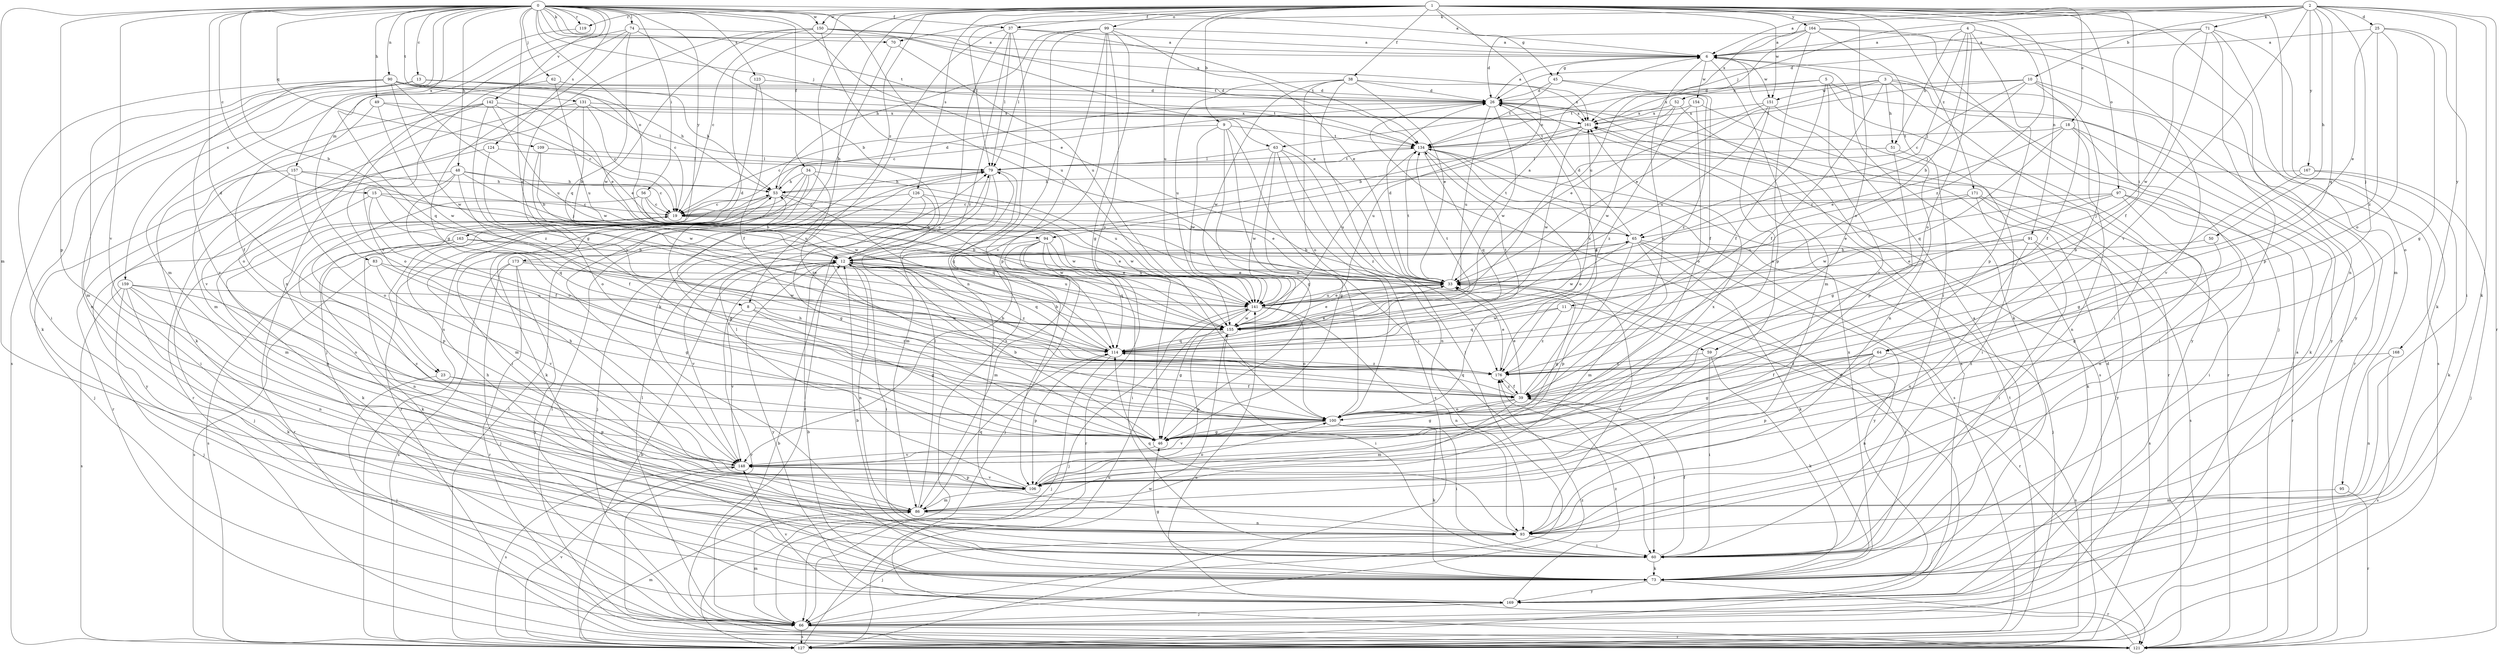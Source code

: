 strict digraph  {
0;
1;
2;
3;
4;
5;
6;
8;
9;
10;
11;
12;
13;
15;
18;
19;
23;
25;
26;
33;
34;
37;
38;
39;
45;
46;
48;
49;
50;
51;
52;
53;
56;
59;
60;
62;
63;
64;
65;
66;
70;
71;
73;
74;
79;
83;
86;
90;
91;
93;
94;
95;
97;
99;
100;
106;
109;
114;
119;
121;
123;
124;
126;
127;
131;
134;
141;
142;
148;
150;
151;
154;
155;
157;
159;
161;
163;
164;
167;
168;
169;
171;
173;
176;
0 -> 6  [label=a];
0 -> 8  [label=b];
0 -> 13  [label=c];
0 -> 15  [label=c];
0 -> 23  [label=d];
0 -> 33  [label=e];
0 -> 34  [label=f];
0 -> 37  [label=f];
0 -> 48  [label=h];
0 -> 49  [label=h];
0 -> 56  [label=i];
0 -> 59  [label=i];
0 -> 62  [label=j];
0 -> 63  [label=j];
0 -> 70  [label=k];
0 -> 74  [label=l];
0 -> 83  [label=m];
0 -> 86  [label=m];
0 -> 90  [label=n];
0 -> 94  [label=o];
0 -> 106  [label=p];
0 -> 109  [label=q];
0 -> 114  [label=q];
0 -> 119  [label=r];
0 -> 123  [label=s];
0 -> 124  [label=s];
0 -> 131  [label=t];
0 -> 134  [label=t];
0 -> 142  [label=v];
0 -> 148  [label=v];
0 -> 150  [label=w];
0 -> 157  [label=x];
0 -> 159  [label=x];
0 -> 161  [label=x];
0 -> 163  [label=y];
1 -> 8  [label=b];
1 -> 9  [label=b];
1 -> 18  [label=c];
1 -> 23  [label=d];
1 -> 37  [label=f];
1 -> 38  [label=f];
1 -> 45  [label=g];
1 -> 59  [label=i];
1 -> 79  [label=l];
1 -> 91  [label=n];
1 -> 93  [label=n];
1 -> 94  [label=o];
1 -> 95  [label=o];
1 -> 97  [label=o];
1 -> 99  [label=o];
1 -> 100  [label=o];
1 -> 119  [label=r];
1 -> 126  [label=s];
1 -> 127  [label=s];
1 -> 141  [label=u];
1 -> 150  [label=w];
1 -> 151  [label=w];
1 -> 164  [label=y];
1 -> 171  [label=z];
1 -> 173  [label=z];
1 -> 176  [label=z];
2 -> 6  [label=a];
2 -> 10  [label=b];
2 -> 25  [label=d];
2 -> 50  [label=h];
2 -> 63  [label=j];
2 -> 64  [label=j];
2 -> 70  [label=k];
2 -> 71  [label=k];
2 -> 73  [label=k];
2 -> 114  [label=q];
2 -> 121  [label=r];
2 -> 148  [label=v];
2 -> 161  [label=x];
2 -> 167  [label=y];
2 -> 168  [label=y];
3 -> 33  [label=e];
3 -> 39  [label=f];
3 -> 51  [label=h];
3 -> 60  [label=i];
3 -> 64  [label=j];
3 -> 134  [label=t];
3 -> 151  [label=w];
3 -> 169  [label=y];
4 -> 6  [label=a];
4 -> 11  [label=b];
4 -> 51  [label=h];
4 -> 65  [label=j];
4 -> 100  [label=o];
4 -> 106  [label=p];
4 -> 169  [label=y];
5 -> 39  [label=f];
5 -> 52  [label=h];
5 -> 121  [label=r];
5 -> 148  [label=v];
5 -> 161  [label=x];
5 -> 169  [label=y];
6 -> 45  [label=g];
6 -> 73  [label=k];
6 -> 86  [label=m];
6 -> 100  [label=o];
6 -> 151  [label=w];
6 -> 154  [label=w];
8 -> 46  [label=g];
8 -> 148  [label=v];
8 -> 155  [label=w];
8 -> 176  [label=z];
9 -> 19  [label=c];
9 -> 46  [label=g];
9 -> 60  [label=i];
9 -> 100  [label=o];
9 -> 134  [label=t];
9 -> 155  [label=w];
10 -> 19  [label=c];
10 -> 26  [label=d];
10 -> 39  [label=f];
10 -> 65  [label=j];
10 -> 127  [label=s];
10 -> 134  [label=t];
10 -> 148  [label=v];
11 -> 60  [label=i];
11 -> 114  [label=q];
11 -> 155  [label=w];
11 -> 176  [label=z];
12 -> 33  [label=e];
12 -> 60  [label=i];
12 -> 65  [label=j];
12 -> 93  [label=n];
12 -> 114  [label=q];
12 -> 121  [label=r];
12 -> 141  [label=u];
12 -> 148  [label=v];
12 -> 169  [label=y];
12 -> 176  [label=z];
13 -> 19  [label=c];
13 -> 26  [label=d];
13 -> 53  [label=h];
13 -> 73  [label=k];
13 -> 93  [label=n];
13 -> 127  [label=s];
15 -> 19  [label=c];
15 -> 39  [label=f];
15 -> 65  [label=j];
15 -> 86  [label=m];
15 -> 114  [label=q];
18 -> 33  [label=e];
18 -> 60  [label=i];
18 -> 73  [label=k];
18 -> 93  [label=n];
18 -> 114  [label=q];
18 -> 134  [label=t];
19 -> 65  [label=j];
19 -> 66  [label=j];
19 -> 73  [label=k];
19 -> 121  [label=r];
19 -> 155  [label=w];
23 -> 39  [label=f];
23 -> 66  [label=j];
23 -> 106  [label=p];
25 -> 6  [label=a];
25 -> 33  [label=e];
25 -> 46  [label=g];
25 -> 60  [label=i];
25 -> 100  [label=o];
25 -> 176  [label=z];
26 -> 6  [label=a];
26 -> 19  [label=c];
26 -> 121  [label=r];
26 -> 127  [label=s];
26 -> 141  [label=u];
26 -> 155  [label=w];
26 -> 161  [label=x];
33 -> 6  [label=a];
33 -> 26  [label=d];
33 -> 46  [label=g];
33 -> 121  [label=r];
33 -> 134  [label=t];
33 -> 141  [label=u];
34 -> 53  [label=h];
34 -> 60  [label=i];
34 -> 73  [label=k];
34 -> 121  [label=r];
34 -> 141  [label=u];
34 -> 176  [label=z];
37 -> 6  [label=a];
37 -> 73  [label=k];
37 -> 79  [label=l];
37 -> 93  [label=n];
37 -> 100  [label=o];
37 -> 134  [label=t];
37 -> 176  [label=z];
38 -> 26  [label=d];
38 -> 33  [label=e];
38 -> 66  [label=j];
38 -> 100  [label=o];
38 -> 141  [label=u];
38 -> 155  [label=w];
38 -> 161  [label=x];
39 -> 26  [label=d];
39 -> 33  [label=e];
39 -> 46  [label=g];
39 -> 60  [label=i];
39 -> 86  [label=m];
39 -> 100  [label=o];
39 -> 114  [label=q];
39 -> 176  [label=z];
45 -> 26  [label=d];
45 -> 39  [label=f];
45 -> 134  [label=t];
45 -> 176  [label=z];
46 -> 12  [label=b];
46 -> 53  [label=h];
46 -> 148  [label=v];
48 -> 19  [label=c];
48 -> 39  [label=f];
48 -> 53  [label=h];
48 -> 100  [label=o];
48 -> 121  [label=r];
48 -> 155  [label=w];
48 -> 169  [label=y];
49 -> 19  [label=c];
49 -> 39  [label=f];
49 -> 155  [label=w];
49 -> 161  [label=x];
50 -> 12  [label=b];
50 -> 46  [label=g];
51 -> 46  [label=g];
51 -> 60  [label=i];
51 -> 79  [label=l];
52 -> 12  [label=b];
52 -> 106  [label=p];
52 -> 155  [label=w];
52 -> 161  [label=x];
53 -> 19  [label=c];
53 -> 26  [label=d];
53 -> 46  [label=g];
53 -> 86  [label=m];
53 -> 114  [label=q];
53 -> 155  [label=w];
56 -> 12  [label=b];
56 -> 19  [label=c];
56 -> 33  [label=e];
56 -> 106  [label=p];
59 -> 60  [label=i];
59 -> 73  [label=k];
59 -> 176  [label=z];
60 -> 39  [label=f];
60 -> 53  [label=h];
60 -> 73  [label=k];
62 -> 26  [label=d];
62 -> 114  [label=q];
62 -> 141  [label=u];
63 -> 46  [label=g];
63 -> 79  [label=l];
63 -> 93  [label=n];
63 -> 127  [label=s];
63 -> 155  [label=w];
63 -> 176  [label=z];
64 -> 39  [label=f];
64 -> 46  [label=g];
64 -> 93  [label=n];
64 -> 106  [label=p];
64 -> 127  [label=s];
64 -> 176  [label=z];
65 -> 12  [label=b];
65 -> 26  [label=d];
65 -> 66  [label=j];
65 -> 73  [label=k];
65 -> 86  [label=m];
65 -> 106  [label=p];
65 -> 134  [label=t];
65 -> 155  [label=w];
65 -> 169  [label=y];
66 -> 12  [label=b];
66 -> 26  [label=d];
66 -> 79  [label=l];
66 -> 86  [label=m];
66 -> 121  [label=r];
66 -> 127  [label=s];
66 -> 176  [label=z];
70 -> 141  [label=u];
70 -> 148  [label=v];
71 -> 6  [label=a];
71 -> 26  [label=d];
71 -> 39  [label=f];
71 -> 73  [label=k];
71 -> 86  [label=m];
71 -> 106  [label=p];
71 -> 155  [label=w];
73 -> 6  [label=a];
73 -> 12  [label=b];
73 -> 46  [label=g];
73 -> 121  [label=r];
73 -> 161  [label=x];
73 -> 169  [label=y];
74 -> 6  [label=a];
74 -> 12  [label=b];
74 -> 46  [label=g];
74 -> 93  [label=n];
74 -> 114  [label=q];
74 -> 148  [label=v];
79 -> 53  [label=h];
79 -> 86  [label=m];
79 -> 114  [label=q];
79 -> 121  [label=r];
79 -> 134  [label=t];
83 -> 33  [label=e];
83 -> 46  [label=g];
83 -> 127  [label=s];
83 -> 148  [label=v];
86 -> 19  [label=c];
86 -> 79  [label=l];
86 -> 93  [label=n];
86 -> 114  [label=q];
90 -> 26  [label=d];
90 -> 33  [label=e];
90 -> 53  [label=h];
90 -> 60  [label=i];
90 -> 86  [label=m];
90 -> 134  [label=t];
90 -> 141  [label=u];
90 -> 148  [label=v];
90 -> 155  [label=w];
91 -> 12  [label=b];
91 -> 33  [label=e];
91 -> 60  [label=i];
91 -> 93  [label=n];
91 -> 127  [label=s];
93 -> 33  [label=e];
93 -> 60  [label=i];
93 -> 66  [label=j];
93 -> 114  [label=q];
94 -> 12  [label=b];
94 -> 60  [label=i];
94 -> 66  [label=j];
94 -> 86  [label=m];
94 -> 114  [label=q];
94 -> 121  [label=r];
94 -> 141  [label=u];
95 -> 86  [label=m];
95 -> 121  [label=r];
97 -> 19  [label=c];
97 -> 33  [label=e];
97 -> 60  [label=i];
97 -> 93  [label=n];
97 -> 121  [label=r];
97 -> 155  [label=w];
99 -> 6  [label=a];
99 -> 33  [label=e];
99 -> 46  [label=g];
99 -> 53  [label=h];
99 -> 79  [label=l];
99 -> 100  [label=o];
99 -> 106  [label=p];
99 -> 127  [label=s];
99 -> 148  [label=v];
100 -> 46  [label=g];
100 -> 60  [label=i];
100 -> 73  [label=k];
100 -> 148  [label=v];
106 -> 53  [label=h];
106 -> 79  [label=l];
106 -> 86  [label=m];
106 -> 100  [label=o];
106 -> 148  [label=v];
106 -> 161  [label=x];
109 -> 12  [label=b];
109 -> 79  [label=l];
109 -> 155  [label=w];
114 -> 12  [label=b];
114 -> 33  [label=e];
114 -> 66  [label=j];
114 -> 106  [label=p];
114 -> 134  [label=t];
114 -> 161  [label=x];
114 -> 176  [label=z];
119 -> 86  [label=m];
121 -> 6  [label=a];
121 -> 79  [label=l];
121 -> 141  [label=u];
123 -> 26  [label=d];
123 -> 39  [label=f];
123 -> 66  [label=j];
124 -> 79  [label=l];
124 -> 100  [label=o];
124 -> 121  [label=r];
126 -> 12  [label=b];
126 -> 19  [label=c];
126 -> 46  [label=g];
126 -> 66  [label=j];
126 -> 155  [label=w];
127 -> 12  [label=b];
127 -> 26  [label=d];
127 -> 79  [label=l];
127 -> 86  [label=m];
127 -> 134  [label=t];
127 -> 141  [label=u];
127 -> 148  [label=v];
127 -> 155  [label=w];
131 -> 12  [label=b];
131 -> 19  [label=c];
131 -> 79  [label=l];
131 -> 100  [label=o];
131 -> 148  [label=v];
131 -> 161  [label=x];
134 -> 79  [label=l];
134 -> 100  [label=o];
134 -> 114  [label=q];
134 -> 127  [label=s];
134 -> 141  [label=u];
141 -> 33  [label=e];
141 -> 46  [label=g];
141 -> 66  [label=j];
141 -> 93  [label=n];
141 -> 100  [label=o];
141 -> 155  [label=w];
142 -> 33  [label=e];
142 -> 73  [label=k];
142 -> 86  [label=m];
142 -> 100  [label=o];
142 -> 155  [label=w];
142 -> 161  [label=x];
142 -> 176  [label=z];
148 -> 106  [label=p];
148 -> 127  [label=s];
150 -> 6  [label=a];
150 -> 19  [label=c];
150 -> 33  [label=e];
150 -> 46  [label=g];
150 -> 134  [label=t];
150 -> 141  [label=u];
150 -> 155  [label=w];
151 -> 33  [label=e];
151 -> 93  [label=n];
151 -> 100  [label=o];
151 -> 141  [label=u];
151 -> 161  [label=x];
154 -> 100  [label=o];
154 -> 121  [label=r];
154 -> 161  [label=x];
154 -> 176  [label=z];
155 -> 33  [label=e];
155 -> 60  [label=i];
155 -> 106  [label=p];
155 -> 114  [label=q];
155 -> 134  [label=t];
157 -> 53  [label=h];
157 -> 60  [label=i];
157 -> 66  [label=j];
157 -> 100  [label=o];
157 -> 141  [label=u];
159 -> 46  [label=g];
159 -> 66  [label=j];
159 -> 73  [label=k];
159 -> 93  [label=n];
159 -> 100  [label=o];
159 -> 127  [label=s];
159 -> 141  [label=u];
161 -> 134  [label=t];
161 -> 141  [label=u];
161 -> 155  [label=w];
163 -> 12  [label=b];
163 -> 33  [label=e];
163 -> 73  [label=k];
163 -> 93  [label=n];
163 -> 127  [label=s];
164 -> 6  [label=a];
164 -> 26  [label=d];
164 -> 60  [label=i];
164 -> 66  [label=j];
164 -> 106  [label=p];
164 -> 121  [label=r];
164 -> 141  [label=u];
167 -> 46  [label=g];
167 -> 53  [label=h];
167 -> 66  [label=j];
167 -> 73  [label=k];
168 -> 93  [label=n];
168 -> 127  [label=s];
168 -> 176  [label=z];
169 -> 12  [label=b];
169 -> 66  [label=j];
169 -> 148  [label=v];
169 -> 161  [label=x];
169 -> 176  [label=z];
171 -> 19  [label=c];
171 -> 73  [label=k];
171 -> 127  [label=s];
171 -> 141  [label=u];
171 -> 169  [label=y];
173 -> 33  [label=e];
173 -> 66  [label=j];
173 -> 121  [label=r];
173 -> 127  [label=s];
173 -> 155  [label=w];
173 -> 169  [label=y];
176 -> 12  [label=b];
176 -> 33  [label=e];
176 -> 39  [label=f];
}
